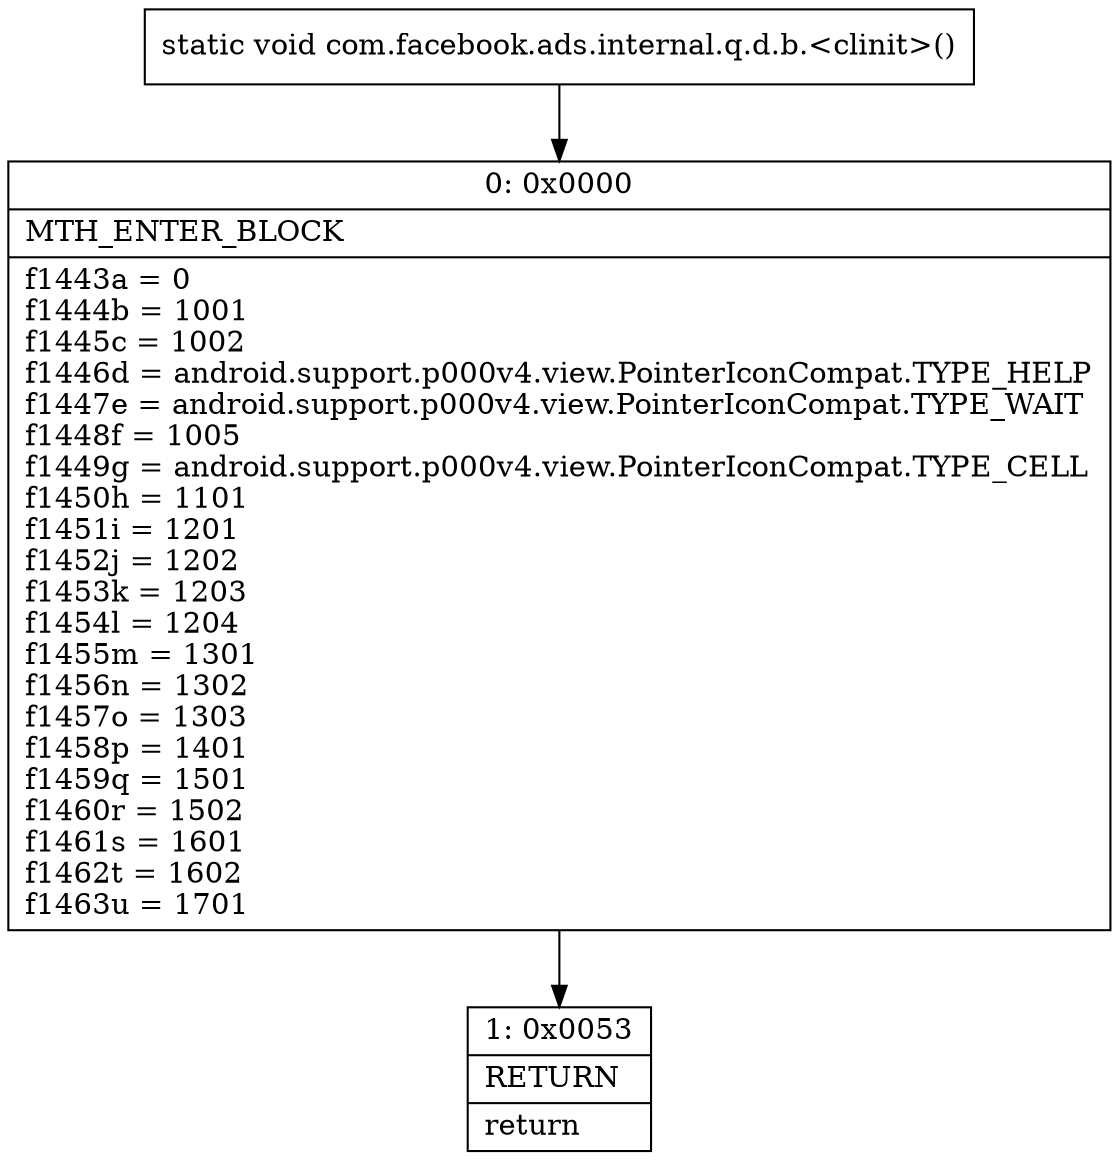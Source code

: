 digraph "CFG forcom.facebook.ads.internal.q.d.b.\<clinit\>()V" {
Node_0 [shape=record,label="{0\:\ 0x0000|MTH_ENTER_BLOCK\l|f1443a = 0\lf1444b = 1001\lf1445c = 1002\lf1446d = android.support.p000v4.view.PointerIconCompat.TYPE_HELP\lf1447e = android.support.p000v4.view.PointerIconCompat.TYPE_WAIT\lf1448f = 1005\lf1449g = android.support.p000v4.view.PointerIconCompat.TYPE_CELL\lf1450h = 1101\lf1451i = 1201\lf1452j = 1202\lf1453k = 1203\lf1454l = 1204\lf1455m = 1301\lf1456n = 1302\lf1457o = 1303\lf1458p = 1401\lf1459q = 1501\lf1460r = 1502\lf1461s = 1601\lf1462t = 1602\lf1463u = 1701\l}"];
Node_1 [shape=record,label="{1\:\ 0x0053|RETURN\l|return\l}"];
MethodNode[shape=record,label="{static void com.facebook.ads.internal.q.d.b.\<clinit\>() }"];
MethodNode -> Node_0;
Node_0 -> Node_1;
}

